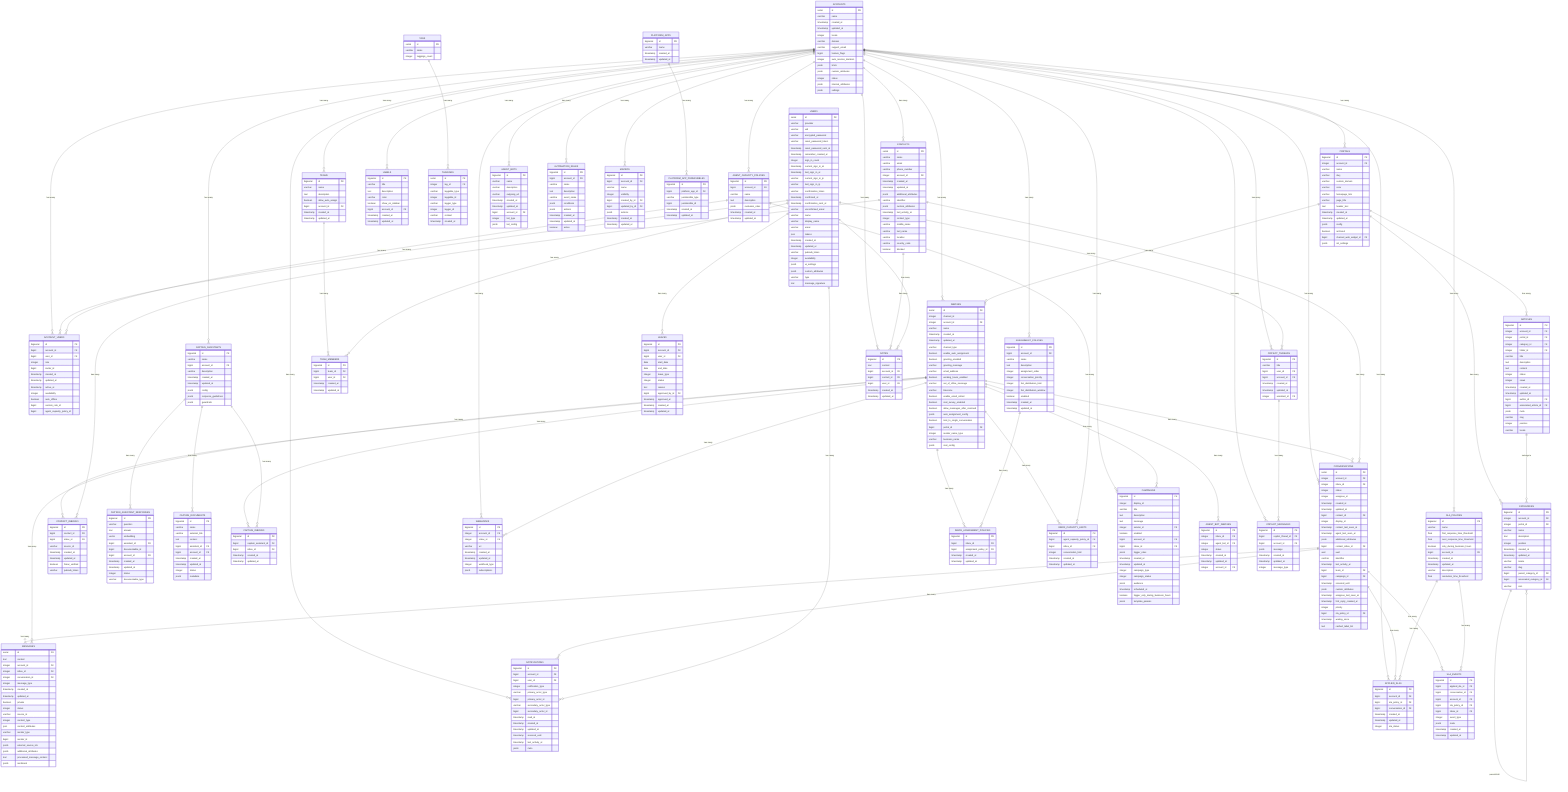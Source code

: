 erDiagram
    %% Core System Tables
    ACCOUNTS {
        serial id PK
        varchar name
        timestamp created_at
        timestamp updated_at
        integer locale
        varchar domain
        varchar support_email
        bigint feature_flags
        integer auto_resolve_duration
        jsonb limits
        jsonb custom_attributes
        integer status
        jsonb internal_attributes
        jsonb settings
    }

    USERS {
        serial id PK
        varchar provider
        varchar uid
        varchar encrypted_password
        varchar reset_password_token
        timestamp reset_password_sent_at
        timestamp remember_created_at
        integer sign_in_count
        timestamp current_sign_in_at
        timestamp last_sign_in_at
        varchar current_sign_in_ip
        varchar last_sign_in_ip
        varchar confirmation_token
        timestamp confirmed_at
        timestamp confirmation_sent_at
        varchar unconfirmed_email
        varchar name
        varchar display_name
        varchar email
        json tokens
        timestamp created_at
        timestamp updated_at
        varchar pubsub_token
        integer availability
        jsonb ui_settings
        jsonb custom_attributes
        varchar type
        text message_signature
    }

    ACCOUNT_USERS {
        bigserial id PK
        bigint account_id FK
        bigint user_id FK
        integer role
        bigint inviter_id
        timestamp created_at
        timestamp updated_at
        timestamp active_at
        integer availability
        boolean auto_offline
        bigint custom_role_id
        bigint agent_capacity_policy_id
    }

    %% Conversation Management
    CONVERSATIONS {
        serial id PK
        integer account_id FK
        integer inbox_id FK
        integer status
        integer assignee_id
        timestamp created_at
        timestamp updated_at
        bigint contact_id FK
        integer display_id
        timestamp contact_last_seen_at
        timestamp agent_last_seen_at
        jsonb additional_attributes
        bigint contact_inbox_id FK
        uuid uuid
        varchar identifier
        timestamp last_activity_at
        bigint team_id FK
        bigint campaign_id FK
        timestamp snoozed_until
        jsonb custom_attributes
        timestamp assignee_last_seen_at
        timestamp first_reply_created_at
        integer priority
        bigint sla_policy_id FK
        timestamp waiting_since
        text cached_label_list
    }

    MESSAGES {
        serial id PK
        text content
        integer account_id FK
        integer inbox_id FK
        integer conversation_id FK
        integer message_type
        timestamp created_at
        timestamp updated_at
        boolean private
        integer status
        varchar source_id
        integer content_type
        json content_attributes
        varchar sender_type
        bigint sender_id
        jsonb external_source_ids
        jsonb additional_attributes
        text processed_message_content
        jsonb sentiment
    }

    CONTACTS {
        serial id PK
        varchar name
        varchar email
        varchar phone_number
        integer account_id FK
        timestamp created_at
        timestamp updated_at
        jsonb additional_attributes
        varchar identifier
        jsonb custom_attributes
        timestamp last_activity_at
        integer contact_type
        varchar middle_name
        varchar last_name
        varchar location
        varchar country_code
        boolean blocked
    }

    CONTACT_INBOXES {
        bigserial id PK
        bigint contact_id FK
        bigint inbox_id FK
        varchar source_id
        timestamp created_at
        timestamp updated_at
        boolean hmac_verified
        varchar pubsub_token
    }

    %% Channel Integrations
    INBOXES {
        serial id PK
        integer channel_id
        integer account_id FK
        varchar name
        timestamp created_at
        timestamp updated_at
        varchar channel_type
        boolean enable_auto_assignment
        boolean greeting_enabled
        varchar greeting_message
        varchar email_address
        boolean working_hours_enabled
        varchar out_of_office_message
        varchar timezone
        boolean enable_email_collect
        boolean csat_survey_enabled
        boolean allow_messages_after_resolved
        jsonb auto_assignment_config
        boolean lock_to_single_conversation
        bigint portal_id FK
        integer sender_name_type
        varchar business_name
        jsonb csat_config
    }

    %% AI & Automation
    CAPTAIN_ASSISTANTS {
        bigserial id PK
        varchar name
        bigint account_id FK
        varchar description
        timestamp created_at
        timestamp updated_at
        jsonb config
        jsonb response_guidelines
        jsonb guardrails
    }

    CAPTAIN_ASSISTANT_RESPONSES {
        bigserial id PK
        varchar question
        text answer
        vector embedding
        bigint assistant_id FK
        bigint documentable_id
        bigint account_id FK
        timestamp created_at
        timestamp updated_at
        integer status
        varchar documentable_type
    }

    CAPTAIN_DOCUMENTS {
        bigserial id PK
        varchar name
        varchar external_link
        text content
        bigint assistant_id FK
        bigint account_id FK
        timestamp created_at
        timestamp updated_at
        integer status
        jsonb metadata
    }

    CAPTAIN_INBOXES {
        bigserial id PK
        bigint captain_assistant_id FK
        bigint inbox_id FK
        timestamp created_at
        timestamp updated_at
    }

    %% Knowledge Base
    PORTALS {
        bigserial id PK
        integer account_id FK
        varchar name
        varchar slug
        varchar custom_domain
        varchar color
        varchar homepage_link
        varchar page_title
        text header_text
        timestamp created_at
        timestamp updated_at
        jsonb config
        boolean archived
        bigint channel_web_widget_id FK
        jsonb ssl_settings
    }

    ARTICLES {
        bigserial id PK
        integer account_id FK
        integer portal_id FK
        integer category_id FK
        integer folder_id FK
        varchar title
        text description
        text content
        integer status
        integer views
        timestamp created_at
        timestamp updated_at
        bigint author_id FK
        bigint associated_article_id FK
        jsonb meta
        varchar slug
        integer position
        varchar locale
    }

    CATEGORIES {
        bigserial id PK
        integer account_id FK
        integer portal_id FK
        varchar name
        text description
        integer position
        timestamp created_at
        timestamp updated_at
        varchar locale
        varchar slug
        bigint parent_category_id FK
        bigint associated_category_id FK
        varchar icon
    }

    %% Organization & Tagging
    TEAMS {
        bigserial id PK
        varchar name
        text description
        boolean allow_auto_assign
        bigint account_id FK
        timestamp created_at
        timestamp updated_at
    }

    TEAM_MEMBERS {
        bigserial id PK
        bigint team_id FK
        bigint user_id FK
        timestamp created_at
        timestamp updated_at
    }

    LABELS {
        bigserial id PK
        varchar title
        text description
        varchar color
        boolean show_on_sidebar
        bigint account_id FK
        timestamp created_at
        timestamp updated_at
    }

    TAGS {
        serial id PK
        varchar name
        integer taggings_count
    }

    TAGGINGS {
        serial id PK
        integer tag_id FK
        varchar taggable_type
        integer taggable_id
        varchar tagger_type
        integer tagger_id
        varchar context
        timestamp created_at
    }

    %% Notifications & Communication
    NOTIFICATIONS {
        bigserial id PK
        bigint account_id FK
        bigint user_id FK
        integer notification_type
        varchar primary_actor_type
        bigint primary_actor_id
        varchar secondary_actor_type
        bigint secondary_actor_id
        timestamp read_at
        timestamp created_at
        timestamp updated_at
        timestamp snoozed_until
        timestamp last_activity_at
        jsonb meta
    }

    WEBHOOKS {
        bigserial id PK
        integer account_id FK
        integer inbox_id FK
        varchar url
        timestamp created_at
        timestamp updated_at
        integer webhook_type
        jsonb subscriptions
    }

    %% SLA & Workflow Management
    SLA_POLICIES {
        bigserial id PK
        varchar name
        float first_response_time_threshold
        float next_response_time_threshold
        boolean only_during_business_hours
        bigint account_id FK
        timestamp created_at
        timestamp updated_at
        varchar description
        float resolution_time_threshold
    }

    APPLIED_SLAS {
        bigserial id PK
        bigint account_id FK
        bigint sla_policy_id FK
        bigint conversation_id FK
        timestamp created_at
        timestamp updated_at
        integer sla_status
    }

    SLA_EVENTS {
        bigserial id PK
        bigint applied_sla_id FK
        bigint conversation_id FK
        bigint account_id FK
        bigint sla_policy_id FK
        bigint inbox_id FK
        integer event_type
        jsonb meta
        timestamp created_at
        timestamp updated_at
    }

    %% Assignment & Capacity Management
    ASSIGNMENT_POLICIES {
        bigserial id PK
        bigint account_id FK
        varchar name
        text description
        integer assignment_order
        integer conversation_priority
        integer fair_distribution_limit
        integer fair_distribution_window
        boolean enabled
        timestamp created_at
        timestamp updated_at
    }

    INBOX_ASSIGNMENT_POLICIES {
        bigserial id PK
        bigint inbox_id FK
        bigint assignment_policy_id FK
        timestamp created_at
        timestamp updated_at
    }

    AGENT_CAPACITY_POLICIES {
        bigserial id PK
        bigint account_id FK
        varchar name
        text description
        jsonb exclusion_rules
        timestamp created_at
        timestamp updated_at
    }

    INBOX_CAPACITY_LIMITS {
        bigserial id PK
        bigint agent_capacity_policy_id FK
        bigint inbox_id FK
        integer conversation_limit
        timestamp created_at
        timestamp updated_at
    }

    LEAVES {
        bigserial id PK
        bigint account_id FK
        bigint user_id FK
        date start_date
        date end_date
        integer leave_type
        integer status
        text reason
        bigint approved_by_id FK
        timestamp approved_at
        timestamp created_at
        timestamp updated_at
    }

    %% Campaigns & Marketing
    CAMPAIGNS {
        bigserial id PK
        integer display_id
        varchar title
        text description
        text message
        integer sender_id FK
        boolean enabled
        bigint account_id FK
        bigint inbox_id FK
        jsonb trigger_rules
        timestamp created_at
        timestamp updated_at
        integer campaign_type
        integer campaign_status
        jsonb audience
        timestamp scheduled_at
        boolean trigger_only_during_business_hours
        jsonb template_params
    }

    %% Automation & Bots
    AGENT_BOTS {
        bigserial id PK
        varchar name
        varchar description
        varchar outgoing_url
        timestamp created_at
        timestamp updated_at
        bigint account_id FK
        integer bot_type
        jsonb bot_config
    }

    AGENT_BOT_INBOXES {
        bigserial id PK
        integer inbox_id FK
        integer agent_bot_id FK
        integer status
        timestamp created_at
        timestamp updated_at
        integer account_id FK
    }

    AUTOMATION_RULES {
        bigserial id PK
        bigint account_id FK
        varchar name
        text description
        varchar event_name
        jsonb conditions
        jsonb actions
        timestamp created_at
        timestamp updated_at
        boolean active
    }

    MACROS {
        bigserial id PK
        bigint account_id FK
        varchar name
        integer visibility
        bigint created_by_id FK
        bigint updated_by_id FK
        jsonb actions
        timestamp created_at
        timestamp updated_at
    }

    %% Copilot & AI Chat
    COPILOT_THREADS {
        bigserial id PK
        varchar title
        bigint user_id FK
        bigint account_id FK
        timestamp created_at
        timestamp updated_at
        integer assistant_id FK
    }

    COPILOT_MESSAGES {
        bigserial id PK
        bigint copilot_thread_id FK
        bigint account_id FK
        jsonb message
        timestamp created_at
        timestamp updated_at
        integer message_type
    }

    %% Notes & Additional
    NOTES {
        bigserial id PK
        text content
        bigint account_id FK
        bigint contact_id FK
        bigint user_id FK
        timestamp created_at
        timestamp updated_at
    }

    PLATFORM_APPS {
        bigserial id PK
        varchar name
        timestamp created_at
        timestamp updated_at
    }

    PLATFORM_APP_PERMISSIBLES {
        bigserial id PK
        bigint platform_app_id FK
        varchar permissible_type
        bigint permissible_id
        timestamp created_at
        timestamp updated_at
    }

    %% Relationships
    ACCOUNTS ||--o{ ACCOUNT_USERS : "has many"
    USERS ||--o{ ACCOUNT_USERS : "has many"
    ACCOUNTS ||--o{ CONVERSATIONS : "has many"
    ACCOUNTS ||--o{ CONTACTS : "has many"
    ACCOUNTS ||--o{ INBOXES : "has many"
    ACCOUNTS ||--o{ CAPTAIN_ASSISTANTS : "has many"
    ACCOUNTS ||--o{ PORTALS : "has many"
    ACCOUNTS ||--o{ TEAMS : "has many"
    ACCOUNTS ||--o{ LABELS : "has many"
    ACCOUNTS ||--o{ NOTIFICATIONS : "has many"
    ACCOUNTS ||--o{ WEBHOOKS : "has many"
    ACCOUNTS ||--o{ SLA_POLICIES : "has many"
    ACCOUNTS ||--o{ APPLIED_SLAS : "has many"
    ACCOUNTS ||--o{ ASSIGNMENT_POLICIES : "has many"
    ACCOUNTS ||--o{ AGENT_CAPACITY_POLICIES : "has many"
    ACCOUNTS ||--o{ CAMPAIGNS : "has many"
    ACCOUNTS ||--o{ AGENT_BOTS : "has many"
    ACCOUNTS ||--o{ AUTOMATION_RULES : "has many"
    ACCOUNTS ||--o{ MACROS : "has many"
    ACCOUNTS ||--o{ COPILOT_THREADS : "has many"
    ACCOUNTS ||--o{ COPILOT_MESSAGES : "has many"
    ACCOUNTS ||--o{ NOTES : "has many"

    CONVERSATIONS ||--o{ MESSAGES : "has many"
    CONVERSATIONS ||--o{ APPLIED_SLAS : "has many"
    CONVERSATIONS ||--o{ SLA_EVENTS : "has many"
    CONVERSATIONS ||--o{ NOTIFICATIONS : "has many"

    INBOXES ||--o{ CONVERSATIONS : "has many"
    INBOXES ||--o{ MESSAGES : "has many"
    INBOXES ||--o{ CONTACT_INBOXES : "has many"
    INBOXES ||--o{ INBOX_ASSIGNMENT_POLICIES : "has many"
    INBOXES ||--o{ INBOX_CAPACITY_LIMITS : "has many"
    INBOXES ||--o{ WEBHOOKS : "has many"
    INBOXES ||--o{ CAMPAIGNS : "has many"
    INBOXES ||--o{ AGENT_BOT_INBOXES : "has many"
    INBOXES ||--o{ CAPTAIN_INBOXES : "has many"

    CONTACTS ||--o{ CONVERSATIONS : "has many"
    CONTACTS ||--o{ CONTACT_INBOXES : "has many"
    CONTACTS ||--o{ NOTES : "has many"

    CAPTAIN_ASSISTANTS ||--o{ CAPTAIN_ASSISTANT_RESPONSES : "has many"
    CAPTAIN_ASSISTANTS ||--o{ CAPTAIN_DOCUMENTS : "has many"
    CAPTAIN_ASSISTANTS ||--o{ CAPTAIN_INBOXES : "has many"

    PORTALS ||--o{ ARTICLES : "has many"
    PORTALS ||--o{ CATEGORIES : "has many"
    PORTALS ||--o{ INBOXES : "has many"

    ARTICLES ||--o{ CATEGORIES : "belongs to"
    CATEGORIES ||--o{ CATEGORIES : "parent/child"

    TEAMS ||--o{ TEAM_MEMBERS : "has many"
    USERS ||--o{ TEAM_MEMBERS : "has many"

    TAGS ||--o{ TAGGINGS : "has many"

    SLA_POLICIES ||--o{ APPLIED_SLAS : "has many"
    SLA_POLICIES ||--o{ SLA_EVENTS : "has many"

    ASSIGNMENT_POLICIES ||--o{ INBOX_ASSIGNMENT_POLICIES : "has many"

    AGENT_CAPACITY_POLICIES ||--o{ INBOX_CAPACITY_LIMITS : "has many"
    AGENT_CAPACITY_POLICIES ||--o{ ACCOUNT_USERS : "has many"

    USERS ||--o{ LEAVES : "has many"
    USERS ||--o{ COPILOT_THREADS : "has many"
    USERS ||--o{ NOTES : "has many"
    USERS ||--o{ NOTIFICATIONS : "has many"

    COPILOT_THREADS ||--o{ COPILOT_MESSAGES : "has many"

    PLATFORM_APPS ||--o{ PLATFORM_APP_PERMISSIBLES : "has many"